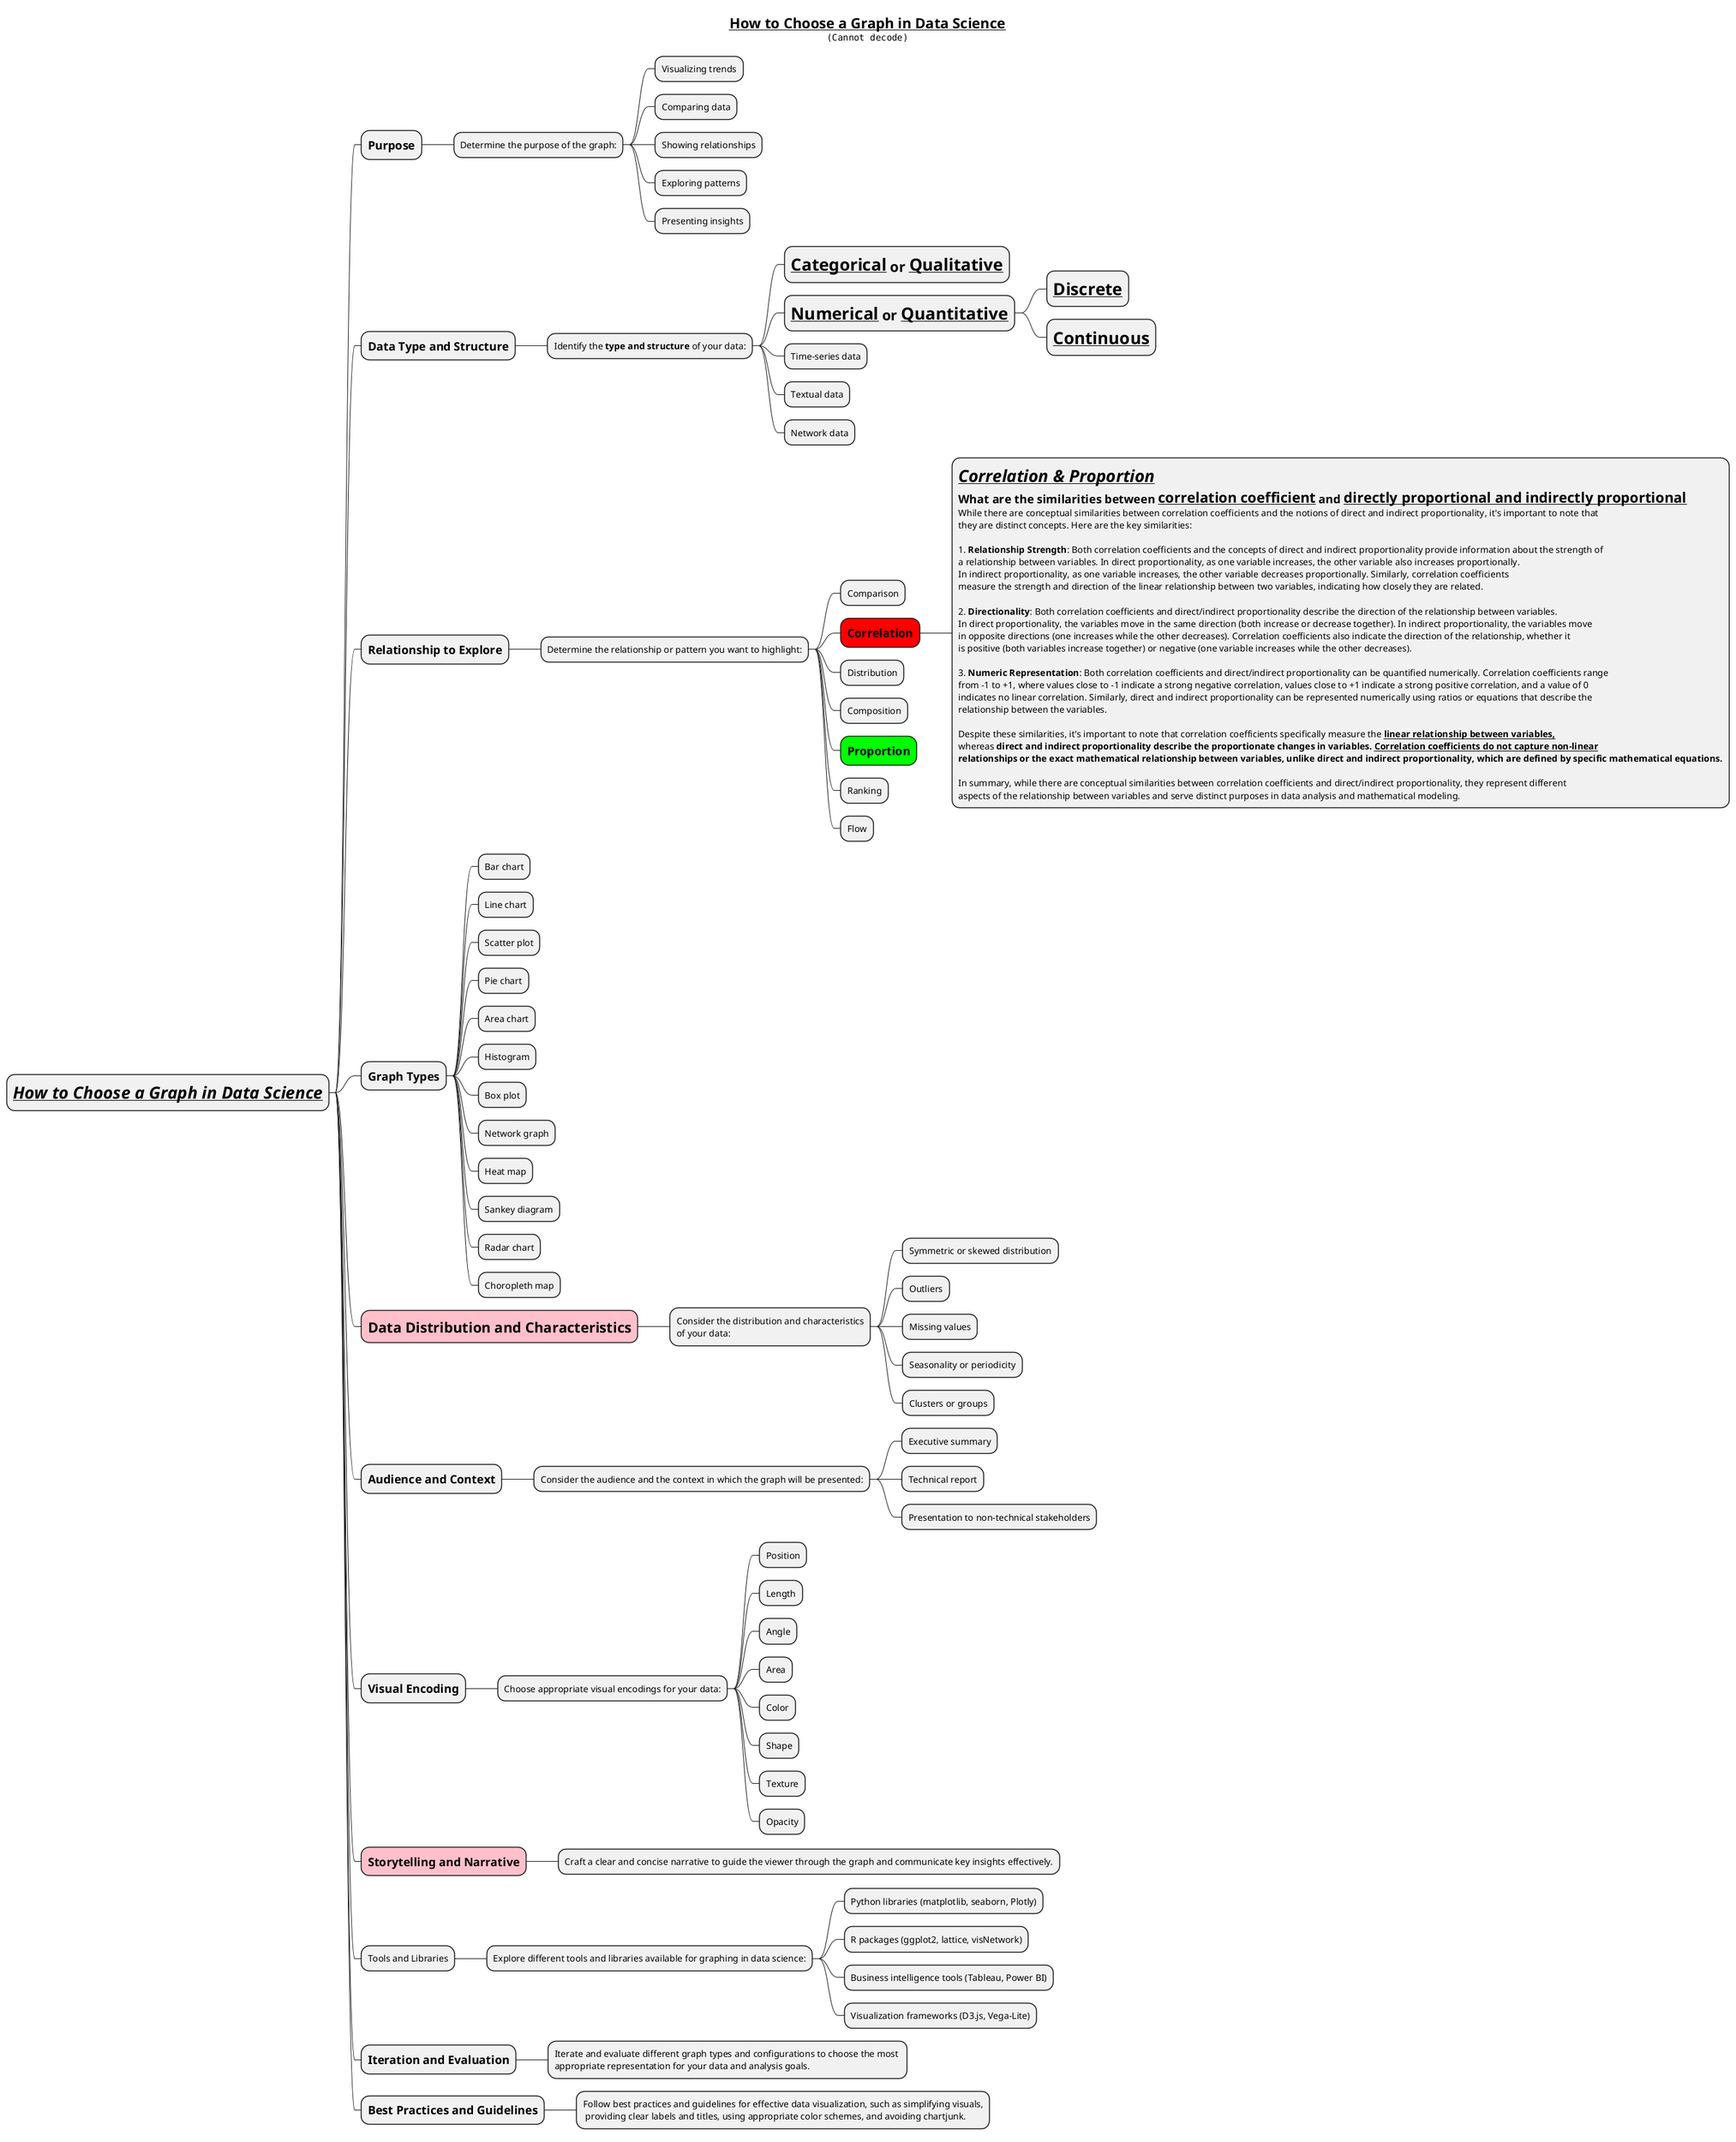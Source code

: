 @startmindmap
title =__How to Choose a Graph in Data Science__\n<img:images/core_principles-of-data-visualization.png{scale=.7}>

* =//__How to Choose a Graph in Data Science__//
** =Purpose
*** Determine the purpose of the graph:
**** Visualizing trends
**** Comparing data
**** Showing relationships
**** Exploring patterns
**** Presenting insights

** =Data Type and Structure
*** Identify the **type and structure** of your data:
**** =**__Categorical__ or __Qualitative__**
**** =**__Numerical__ or __Quantitative__**
***** =**__Discrete__**
***** =**__Continuous__**
**** Time-series data
**** Textual data
**** Network data

** =Relationship to Explore
*** Determine the relationship or pattern you want to highlight:
**** Comparison
****[#red] =Correlation
*****:=__//Correlation & Proportion//__
=What are the similarities between __correlation coefficient__ and __directly proportional and indirectly proportional__
While there are conceptual similarities between correlation coefficients and the notions of direct and indirect proportionality, it's important to note that
they are distinct concepts. Here are the key similarities:

1. **Relationship Strength**: Both correlation coefficients and the concepts of direct and indirect proportionality provide information about the strength of
a relationship between variables. In direct proportionality, as one variable increases, the other variable also increases proportionally.
In indirect proportionality, as one variable increases, the other variable decreases proportionally. Similarly, correlation coefficients
measure the strength and direction of the linear relationship between two variables, indicating how closely they are related.

2. **Directionality**: Both correlation coefficients and direct/indirect proportionality describe the direction of the relationship between variables.
In direct proportionality, the variables move in the same direction (both increase or decrease together). In indirect proportionality, the variables move
in opposite directions (one increases while the other decreases). Correlation coefficients also indicate the direction of the relationship, whether it
is positive (both variables increase together) or negative (one variable increases while the other decreases).

3. **Numeric Representation**: Both correlation coefficients and direct/indirect proportionality can be quantified numerically. Correlation coefficients range
from -1 to +1, where values close to -1 indicate a strong negative correlation, values close to +1 indicate a strong positive correlation, and a value of 0
indicates no linear correlation. Similarly, direct and indirect proportionality can be represented numerically using ratios or equations that describe the
relationship between the variables.

Despite these similarities, it's important to note that correlation coefficients specifically measure the **__linear relationship between variables,__**
whereas **direct and indirect proportionality describe the proportionate changes in variables. __Correlation coefficients do not capture non-linear__**
**relationships or the exact mathematical relationship between variables, unlike direct and indirect proportionality, which are defined by specific mathematical equations.**

In summary, while there are conceptual similarities between correlation coefficients and direct/indirect proportionality, they represent different
aspects of the relationship between variables and serve distinct purposes in data analysis and mathematical modeling.;

**** Distribution
**** Composition
****[#lime] =Proportion
**** Ranking
**** Flow

** =Graph Types
*** Bar chart
*** Line chart
*** Scatter plot
*** Pie chart
*** Area chart
*** Histogram
*** Box plot
*** Network graph
*** Heat map
*** Sankey diagram
*** Radar chart
*** Choropleth map

**[#pink] =**Data Distribution and Characteristics**
*** Consider the distribution and characteristics\nof your data:
**** Symmetric or skewed distribution
**** Outliers
**** Missing values
**** Seasonality or periodicity
**** Clusters or groups

** =Audience and Context
*** Consider the audience and the context in which the graph will be presented:
**** Executive summary
**** Technical report
**** Presentation to non-technical stakeholders

** =Visual Encoding
*** Choose appropriate visual encodings for your data:
**** Position
**** Length
**** Angle
**** Area
**** Color
**** Shape
**** Texture
**** Opacity

**[#pink] =Storytelling and Narrative
*** Craft a clear and concise narrative to guide the viewer through the graph and communicate key insights effectively.

** Tools and Libraries
*** Explore different tools and libraries available for graphing in data science:
**** Python libraries (matplotlib, seaborn, Plotly)
**** R packages (ggplot2, lattice, visNetwork)
**** Business intelligence tools (Tableau, Power BI)
**** Visualization frameworks (D3.js, Vega-Lite)

** =Iteration and Evaluation
*** Iterate and evaluate different graph types and configurations to choose the most \nappropriate representation for your data and analysis goals.

** =Best Practices and Guidelines
*** Follow best practices and guidelines for effective data visualization, such as simplifying visuals,\n providing clear labels and titles, using appropriate color schemes, and avoiding chartjunk.

@endmindmap
